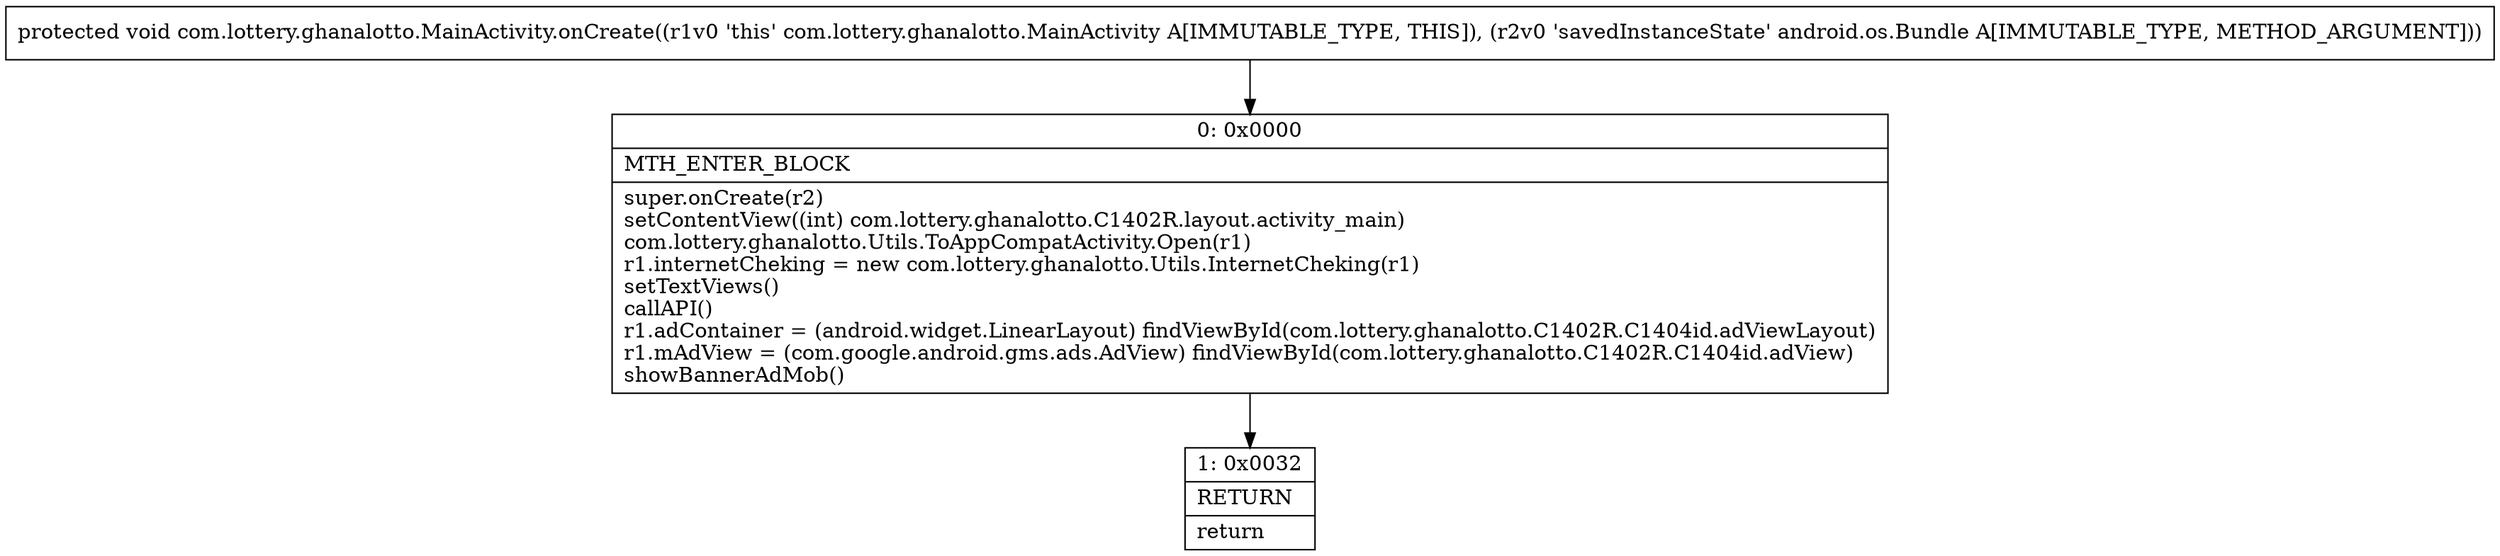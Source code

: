 digraph "CFG forcom.lottery.ghanalotto.MainActivity.onCreate(Landroid\/os\/Bundle;)V" {
Node_0 [shape=record,label="{0\:\ 0x0000|MTH_ENTER_BLOCK\l|super.onCreate(r2)\lsetContentView((int) com.lottery.ghanalotto.C1402R.layout.activity_main)\lcom.lottery.ghanalotto.Utils.ToAppCompatActivity.Open(r1)\lr1.internetCheking = new com.lottery.ghanalotto.Utils.InternetCheking(r1)\lsetTextViews()\lcallAPI()\lr1.adContainer = (android.widget.LinearLayout) findViewById(com.lottery.ghanalotto.C1402R.C1404id.adViewLayout)\lr1.mAdView = (com.google.android.gms.ads.AdView) findViewById(com.lottery.ghanalotto.C1402R.C1404id.adView)\lshowBannerAdMob()\l}"];
Node_1 [shape=record,label="{1\:\ 0x0032|RETURN\l|return\l}"];
MethodNode[shape=record,label="{protected void com.lottery.ghanalotto.MainActivity.onCreate((r1v0 'this' com.lottery.ghanalotto.MainActivity A[IMMUTABLE_TYPE, THIS]), (r2v0 'savedInstanceState' android.os.Bundle A[IMMUTABLE_TYPE, METHOD_ARGUMENT])) }"];
MethodNode -> Node_0;
Node_0 -> Node_1;
}

